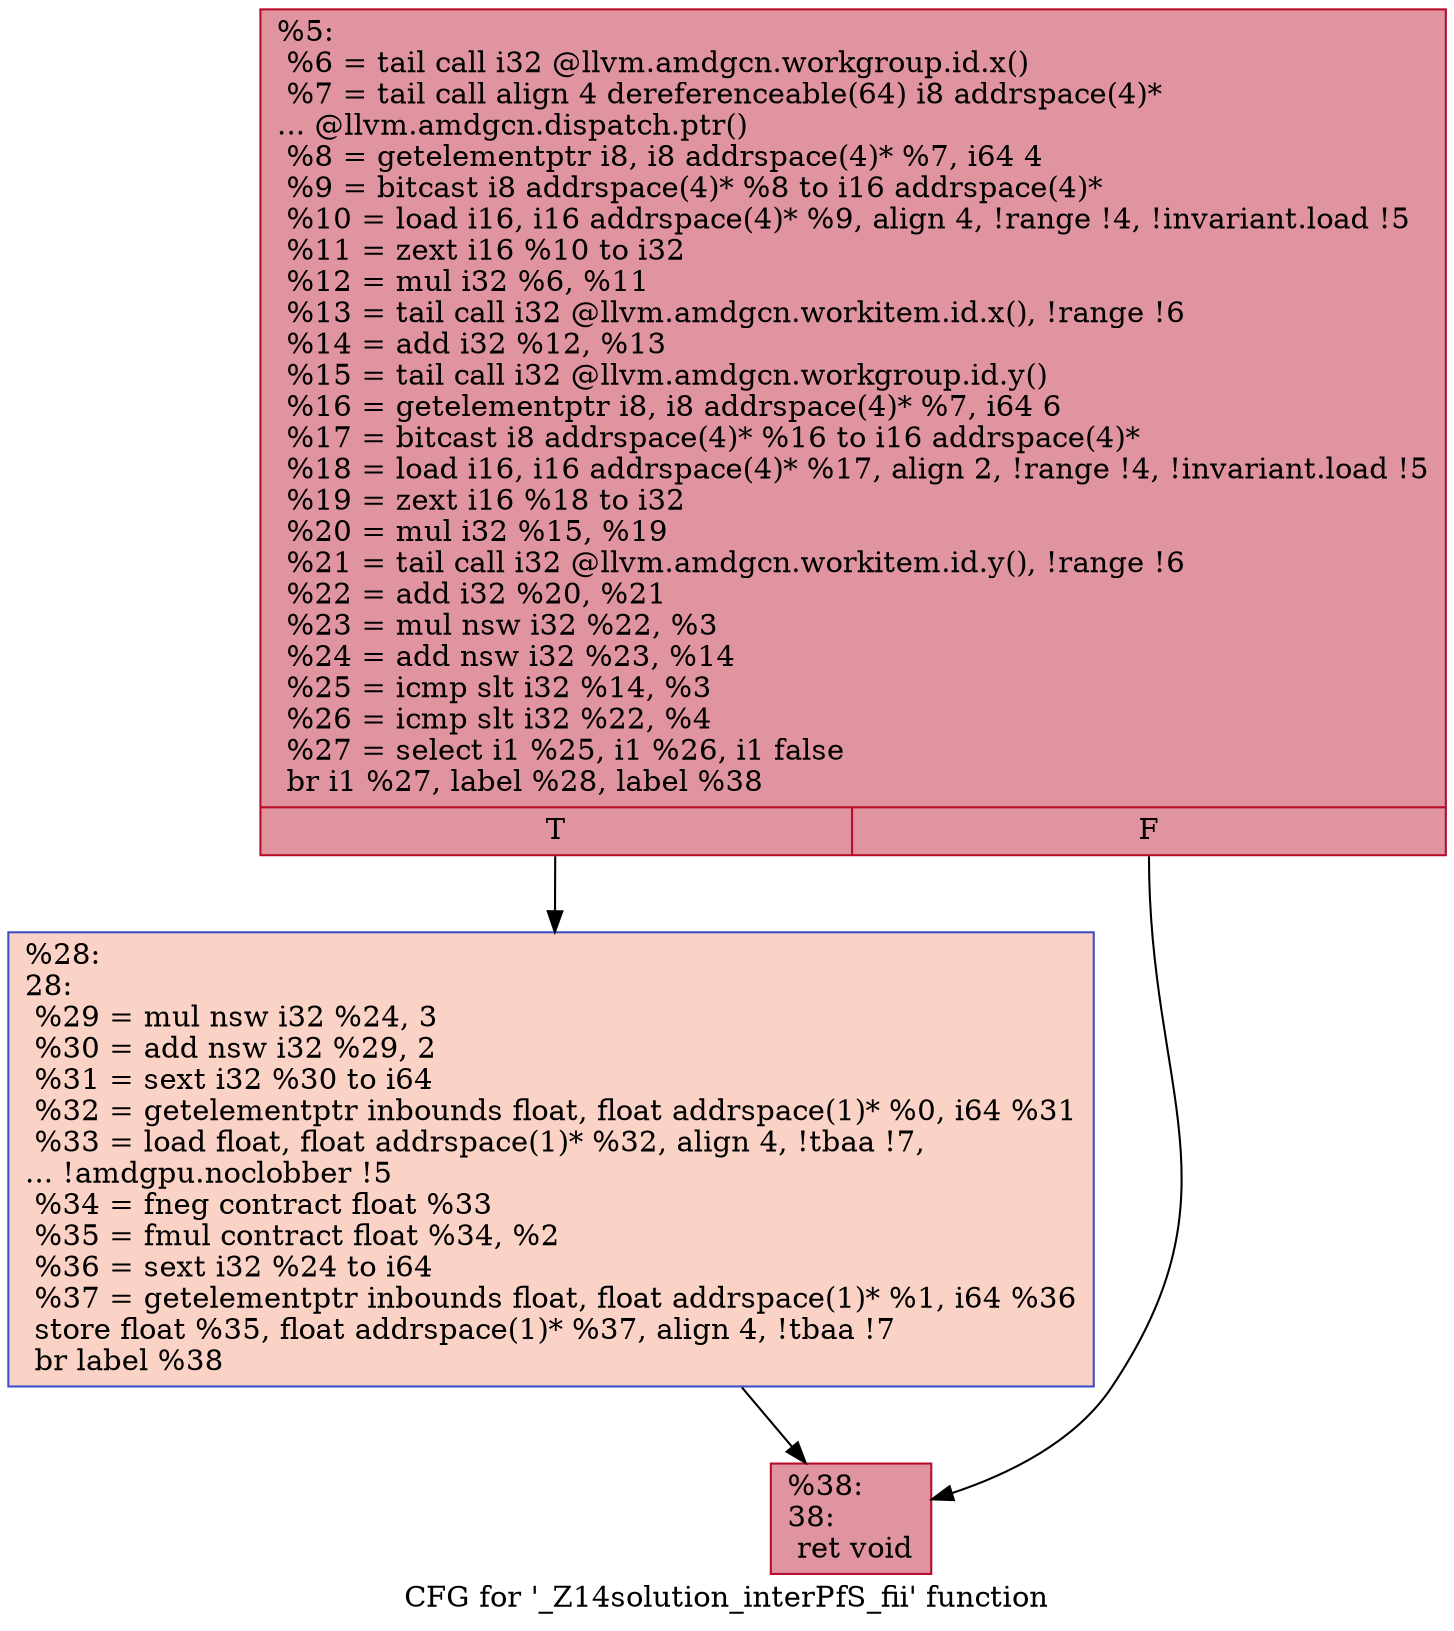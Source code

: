 digraph "CFG for '_Z14solution_interPfS_fii' function" {
	label="CFG for '_Z14solution_interPfS_fii' function";

	Node0x5ef7450 [shape=record,color="#b70d28ff", style=filled, fillcolor="#b70d2870",label="{%5:\l  %6 = tail call i32 @llvm.amdgcn.workgroup.id.x()\l  %7 = tail call align 4 dereferenceable(64) i8 addrspace(4)*\l... @llvm.amdgcn.dispatch.ptr()\l  %8 = getelementptr i8, i8 addrspace(4)* %7, i64 4\l  %9 = bitcast i8 addrspace(4)* %8 to i16 addrspace(4)*\l  %10 = load i16, i16 addrspace(4)* %9, align 4, !range !4, !invariant.load !5\l  %11 = zext i16 %10 to i32\l  %12 = mul i32 %6, %11\l  %13 = tail call i32 @llvm.amdgcn.workitem.id.x(), !range !6\l  %14 = add i32 %12, %13\l  %15 = tail call i32 @llvm.amdgcn.workgroup.id.y()\l  %16 = getelementptr i8, i8 addrspace(4)* %7, i64 6\l  %17 = bitcast i8 addrspace(4)* %16 to i16 addrspace(4)*\l  %18 = load i16, i16 addrspace(4)* %17, align 2, !range !4, !invariant.load !5\l  %19 = zext i16 %18 to i32\l  %20 = mul i32 %15, %19\l  %21 = tail call i32 @llvm.amdgcn.workitem.id.y(), !range !6\l  %22 = add i32 %20, %21\l  %23 = mul nsw i32 %22, %3\l  %24 = add nsw i32 %23, %14\l  %25 = icmp slt i32 %14, %3\l  %26 = icmp slt i32 %22, %4\l  %27 = select i1 %25, i1 %26, i1 false\l  br i1 %27, label %28, label %38\l|{<s0>T|<s1>F}}"];
	Node0x5ef7450:s0 -> Node0x5efafe0;
	Node0x5ef7450:s1 -> Node0x5efb070;
	Node0x5efafe0 [shape=record,color="#3d50c3ff", style=filled, fillcolor="#f59c7d70",label="{%28:\l28:                                               \l  %29 = mul nsw i32 %24, 3\l  %30 = add nsw i32 %29, 2\l  %31 = sext i32 %30 to i64\l  %32 = getelementptr inbounds float, float addrspace(1)* %0, i64 %31\l  %33 = load float, float addrspace(1)* %32, align 4, !tbaa !7,\l... !amdgpu.noclobber !5\l  %34 = fneg contract float %33\l  %35 = fmul contract float %34, %2\l  %36 = sext i32 %24 to i64\l  %37 = getelementptr inbounds float, float addrspace(1)* %1, i64 %36\l  store float %35, float addrspace(1)* %37, align 4, !tbaa !7\l  br label %38\l}"];
	Node0x5efafe0 -> Node0x5efb070;
	Node0x5efb070 [shape=record,color="#b70d28ff", style=filled, fillcolor="#b70d2870",label="{%38:\l38:                                               \l  ret void\l}"];
}

